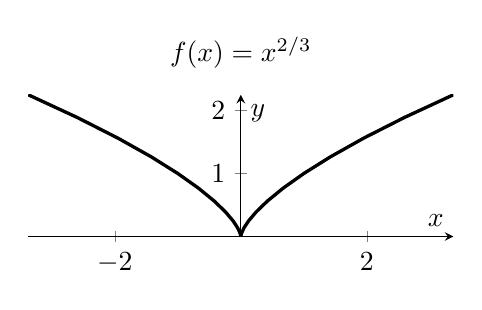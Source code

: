 \begin{tikzpicture}
  \begin{axis}[
  axis lines=middle,
  x=8mm,
  y=8mm,
  title={$f(x)=x^{2/3}$},
  xlabel=$x$,
  ylabel=$y$]
  \addplot[domain=-1.5:1.5, very thick] ({x^3},{x^2});
\end{axis}
\end{tikzpicture}